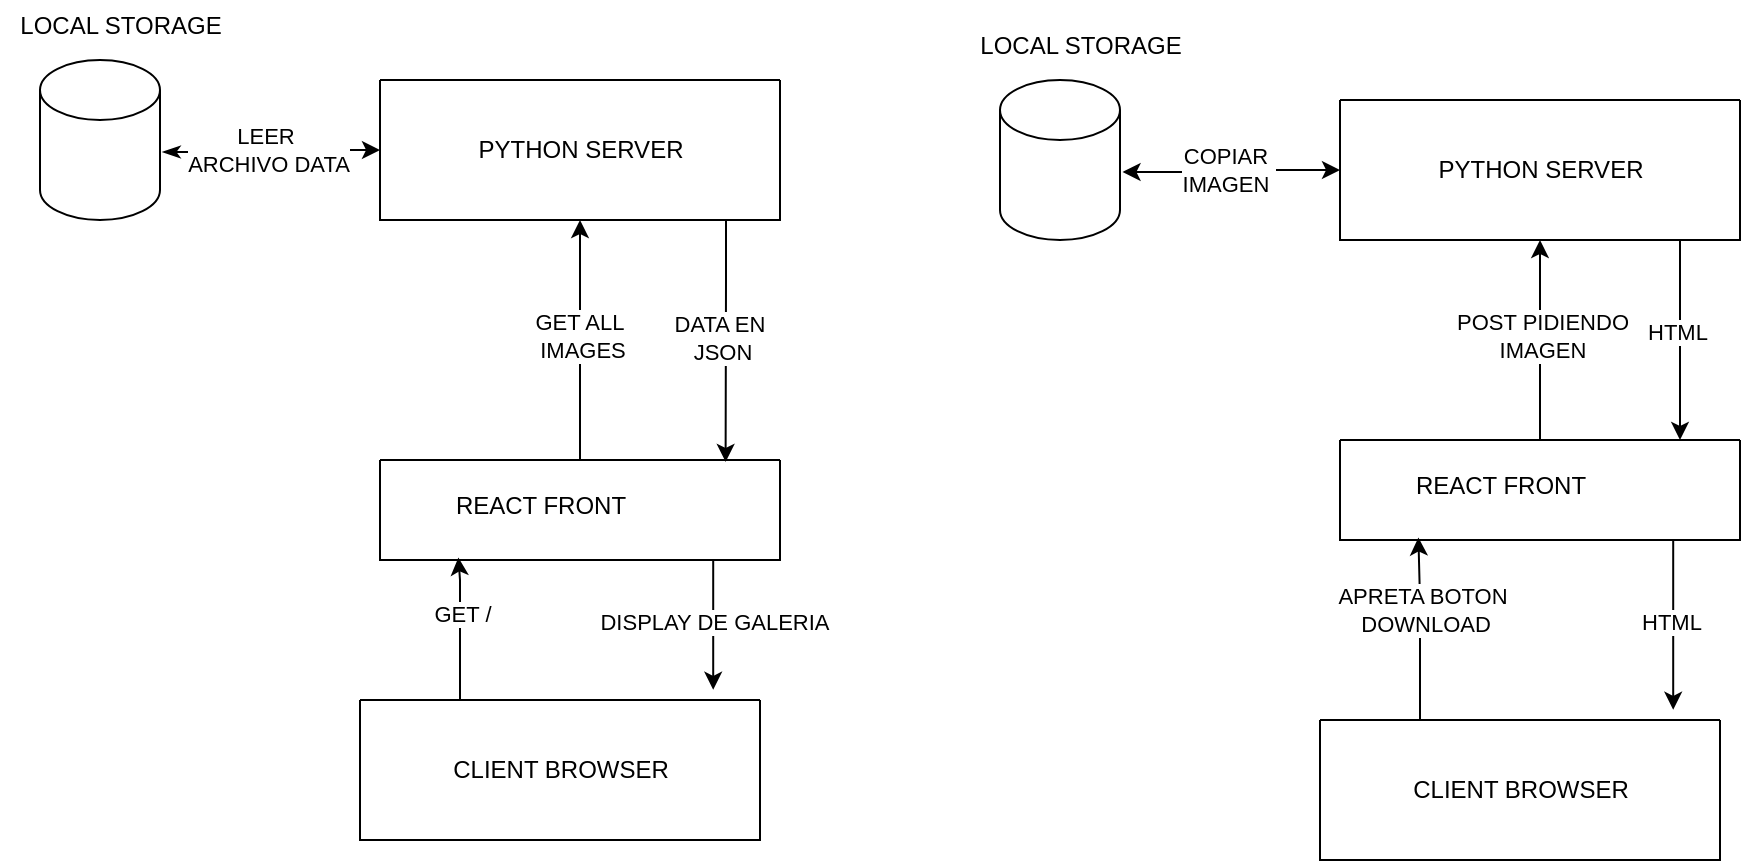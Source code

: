 <mxfile version="24.4.2" type="device">
  <diagram name="Page-1" id="rTv-0CIANCu0vqOWoE32">
    <mxGraphModel dx="1850" dy="537" grid="1" gridSize="10" guides="1" tooltips="1" connect="1" arrows="1" fold="1" page="1" pageScale="1" pageWidth="850" pageHeight="1100" math="0" shadow="0">
      <root>
        <mxCell id="0" />
        <mxCell id="1" parent="0" />
        <mxCell id="5TsTM2TnSopxKeyKzSk4-2" value="" style="swimlane;startSize=0;fontSize=13;" vertex="1" parent="1">
          <mxGeometry x="160" y="110" width="200" height="70" as="geometry" />
        </mxCell>
        <mxCell id="5TsTM2TnSopxKeyKzSk4-6" value="PYTHON SERVER" style="text;html=1;align=center;verticalAlign=middle;resizable=0;points=[];autosize=1;strokeColor=none;fillColor=none;" vertex="1" parent="5TsTM2TnSopxKeyKzSk4-2">
          <mxGeometry x="35" y="20" width="130" height="30" as="geometry" />
        </mxCell>
        <mxCell id="5TsTM2TnSopxKeyKzSk4-5" value="" style="swimlane;startSize=0;" vertex="1" parent="1">
          <mxGeometry x="150" y="420" width="200" height="70" as="geometry" />
        </mxCell>
        <mxCell id="5TsTM2TnSopxKeyKzSk4-8" value="CLIENT BROWSER" style="text;html=1;align=center;verticalAlign=middle;resizable=0;points=[];autosize=1;strokeColor=none;fillColor=none;" vertex="1" parent="5TsTM2TnSopxKeyKzSk4-5">
          <mxGeometry x="35" y="20" width="130" height="30" as="geometry" />
        </mxCell>
        <mxCell id="5TsTM2TnSopxKeyKzSk4-11" value="" style="group" vertex="1" connectable="0" parent="1">
          <mxGeometry x="160" y="300" width="200" height="50" as="geometry" />
        </mxCell>
        <mxCell id="5TsTM2TnSopxKeyKzSk4-4" value="" style="swimlane;startSize=0;" vertex="1" parent="5TsTM2TnSopxKeyKzSk4-11">
          <mxGeometry width="200" height="50" as="geometry" />
        </mxCell>
        <mxCell id="5TsTM2TnSopxKeyKzSk4-7" value="REACT FRONT" style="text;html=1;align=center;verticalAlign=middle;resizable=0;points=[];autosize=1;strokeColor=none;fillColor=none;" vertex="1" parent="5TsTM2TnSopxKeyKzSk4-11">
          <mxGeometry x="25" y="8" width="110" height="30" as="geometry" />
        </mxCell>
        <mxCell id="5TsTM2TnSopxKeyKzSk4-12" value="" style="group" vertex="1" connectable="0" parent="1">
          <mxGeometry x="-30" y="70" width="120" height="110" as="geometry" />
        </mxCell>
        <mxCell id="5TsTM2TnSopxKeyKzSk4-1" value="" style="shape=cylinder3;whiteSpace=wrap;html=1;boundedLbl=1;backgroundOutline=1;size=15;" vertex="1" parent="5TsTM2TnSopxKeyKzSk4-12">
          <mxGeometry x="20" y="30" width="60" height="80" as="geometry" />
        </mxCell>
        <mxCell id="5TsTM2TnSopxKeyKzSk4-10" value="LOCAL STORAGE&lt;div&gt;&lt;br&gt;&lt;/div&gt;" style="text;html=1;align=center;verticalAlign=middle;resizable=0;points=[];autosize=1;strokeColor=none;fillColor=none;" vertex="1" parent="5TsTM2TnSopxKeyKzSk4-12">
          <mxGeometry width="120" height="40" as="geometry" />
        </mxCell>
        <mxCell id="5TsTM2TnSopxKeyKzSk4-13" style="edgeStyle=orthogonalEdgeStyle;rounded=0;orthogonalLoop=1;jettySize=auto;html=1;entryX=0.196;entryY=0.975;entryDx=0;entryDy=0;entryPerimeter=0;" edge="1" parent="1" target="5TsTM2TnSopxKeyKzSk4-4">
          <mxGeometry relative="1" as="geometry">
            <mxPoint x="199" y="420" as="sourcePoint" />
            <Array as="points">
              <mxPoint x="200" y="360" />
              <mxPoint x="199" y="360" />
            </Array>
          </mxGeometry>
        </mxCell>
        <mxCell id="5TsTM2TnSopxKeyKzSk4-14" value="GET /" style="edgeLabel;html=1;align=center;verticalAlign=middle;resizable=0;points=[];" vertex="1" connectable="0" parent="5TsTM2TnSopxKeyKzSk4-13">
          <mxGeometry x="0.214" y="-1" relative="1" as="geometry">
            <mxPoint as="offset" />
          </mxGeometry>
        </mxCell>
        <mxCell id="5TsTM2TnSopxKeyKzSk4-15" style="edgeStyle=orthogonalEdgeStyle;rounded=0;orthogonalLoop=1;jettySize=auto;html=1;entryX=0.5;entryY=1;entryDx=0;entryDy=0;" edge="1" parent="1" source="5TsTM2TnSopxKeyKzSk4-4" target="5TsTM2TnSopxKeyKzSk4-2">
          <mxGeometry relative="1" as="geometry">
            <Array as="points">
              <mxPoint x="260" y="210" />
              <mxPoint x="260" y="210" />
            </Array>
          </mxGeometry>
        </mxCell>
        <mxCell id="5TsTM2TnSopxKeyKzSk4-16" value="GET ALL&amp;nbsp;&lt;div&gt;IMAGES&lt;/div&gt;" style="edgeLabel;html=1;align=center;verticalAlign=middle;resizable=0;points=[];" vertex="1" connectable="0" parent="5TsTM2TnSopxKeyKzSk4-15">
          <mxGeometry x="0.043" y="-1" relative="1" as="geometry">
            <mxPoint as="offset" />
          </mxGeometry>
        </mxCell>
        <mxCell id="5TsTM2TnSopxKeyKzSk4-19" style="edgeStyle=orthogonalEdgeStyle;rounded=0;orthogonalLoop=1;jettySize=auto;html=1;entryX=1.021;entryY=0.575;entryDx=0;entryDy=0;entryPerimeter=0;endArrow=classicThin;endFill=1;startArrow=classic;startFill=1;" edge="1" parent="1" source="5TsTM2TnSopxKeyKzSk4-2" target="5TsTM2TnSopxKeyKzSk4-1">
          <mxGeometry relative="1" as="geometry" />
        </mxCell>
        <mxCell id="5TsTM2TnSopxKeyKzSk4-20" value="LEER&amp;nbsp;&lt;div&gt;ARCHIVO DATA&lt;/div&gt;" style="edgeLabel;html=1;align=center;verticalAlign=middle;resizable=0;points=[];" vertex="1" connectable="0" parent="5TsTM2TnSopxKeyKzSk4-19">
          <mxGeometry x="0.003" y="-1" relative="1" as="geometry">
            <mxPoint as="offset" />
          </mxGeometry>
        </mxCell>
        <mxCell id="5TsTM2TnSopxKeyKzSk4-21" style="edgeStyle=orthogonalEdgeStyle;rounded=0;orthogonalLoop=1;jettySize=auto;html=1;entryX=0.883;entryY=-0.073;entryDx=0;entryDy=0;entryPerimeter=0;" edge="1" parent="1" source="5TsTM2TnSopxKeyKzSk4-4" target="5TsTM2TnSopxKeyKzSk4-5">
          <mxGeometry relative="1" as="geometry">
            <Array as="points">
              <mxPoint x="327" y="375" />
            </Array>
          </mxGeometry>
        </mxCell>
        <mxCell id="5TsTM2TnSopxKeyKzSk4-22" value="DISPLAY DE GALERIA" style="edgeLabel;html=1;align=center;verticalAlign=middle;resizable=0;points=[];" vertex="1" connectable="0" parent="5TsTM2TnSopxKeyKzSk4-21">
          <mxGeometry x="-0.047" relative="1" as="geometry">
            <mxPoint as="offset" />
          </mxGeometry>
        </mxCell>
        <mxCell id="5TsTM2TnSopxKeyKzSk4-43" style="edgeStyle=orthogonalEdgeStyle;rounded=0;orthogonalLoop=1;jettySize=auto;html=1;" edge="1" parent="1" source="5TsTM2TnSopxKeyKzSk4-45">
          <mxGeometry relative="1" as="geometry">
            <mxPoint x="810" y="290" as="targetPoint" />
            <Array as="points">
              <mxPoint x="810" y="260" />
              <mxPoint x="810" y="260" />
            </Array>
          </mxGeometry>
        </mxCell>
        <mxCell id="5TsTM2TnSopxKeyKzSk4-44" value="HTML&amp;nbsp;" style="edgeLabel;html=1;align=center;verticalAlign=middle;resizable=0;points=[];" vertex="1" connectable="0" parent="5TsTM2TnSopxKeyKzSk4-43">
          <mxGeometry x="-0.092" relative="1" as="geometry">
            <mxPoint as="offset" />
          </mxGeometry>
        </mxCell>
        <mxCell id="5TsTM2TnSopxKeyKzSk4-45" value="" style="swimlane;startSize=0;fontSize=13;" vertex="1" parent="1">
          <mxGeometry x="640" y="120" width="200" height="70" as="geometry" />
        </mxCell>
        <mxCell id="5TsTM2TnSopxKeyKzSk4-46" value="PYTHON SERVER" style="text;html=1;align=center;verticalAlign=middle;resizable=0;points=[];autosize=1;strokeColor=none;fillColor=none;" vertex="1" parent="5TsTM2TnSopxKeyKzSk4-45">
          <mxGeometry x="35" y="20" width="130" height="30" as="geometry" />
        </mxCell>
        <mxCell id="5TsTM2TnSopxKeyKzSk4-47" value="" style="swimlane;startSize=0;" vertex="1" parent="1">
          <mxGeometry x="630" y="430" width="200" height="70" as="geometry" />
        </mxCell>
        <mxCell id="5TsTM2TnSopxKeyKzSk4-48" value="CLIENT BROWSER" style="text;html=1;align=center;verticalAlign=middle;resizable=0;points=[];autosize=1;strokeColor=none;fillColor=none;" vertex="1" parent="5TsTM2TnSopxKeyKzSk4-47">
          <mxGeometry x="35" y="20" width="130" height="30" as="geometry" />
        </mxCell>
        <mxCell id="5TsTM2TnSopxKeyKzSk4-49" value="" style="group" vertex="1" connectable="0" parent="1">
          <mxGeometry x="640" y="290" width="200" height="50" as="geometry" />
        </mxCell>
        <mxCell id="5TsTM2TnSopxKeyKzSk4-50" value="" style="swimlane;startSize=0;" vertex="1" parent="5TsTM2TnSopxKeyKzSk4-49">
          <mxGeometry width="200" height="50" as="geometry" />
        </mxCell>
        <mxCell id="5TsTM2TnSopxKeyKzSk4-51" value="REACT FRONT" style="text;html=1;align=center;verticalAlign=middle;resizable=0;points=[];autosize=1;strokeColor=none;fillColor=none;" vertex="1" parent="5TsTM2TnSopxKeyKzSk4-49">
          <mxGeometry x="25" y="8" width="110" height="30" as="geometry" />
        </mxCell>
        <mxCell id="5TsTM2TnSopxKeyKzSk4-52" value="" style="group" vertex="1" connectable="0" parent="1">
          <mxGeometry x="450" y="80" width="120" height="110" as="geometry" />
        </mxCell>
        <mxCell id="5TsTM2TnSopxKeyKzSk4-53" value="" style="shape=cylinder3;whiteSpace=wrap;html=1;boundedLbl=1;backgroundOutline=1;size=15;" vertex="1" parent="5TsTM2TnSopxKeyKzSk4-52">
          <mxGeometry x="20" y="30" width="60" height="80" as="geometry" />
        </mxCell>
        <mxCell id="5TsTM2TnSopxKeyKzSk4-54" value="LOCAL STORAGE&lt;div&gt;&lt;br&gt;&lt;/div&gt;" style="text;html=1;align=center;verticalAlign=middle;resizable=0;points=[];autosize=1;strokeColor=none;fillColor=none;" vertex="1" parent="5TsTM2TnSopxKeyKzSk4-52">
          <mxGeometry width="120" height="40" as="geometry" />
        </mxCell>
        <mxCell id="5TsTM2TnSopxKeyKzSk4-55" style="edgeStyle=orthogonalEdgeStyle;rounded=0;orthogonalLoop=1;jettySize=auto;html=1;entryX=0.196;entryY=0.975;entryDx=0;entryDy=0;entryPerimeter=0;" edge="1" parent="1" target="5TsTM2TnSopxKeyKzSk4-50">
          <mxGeometry relative="1" as="geometry">
            <mxPoint x="679" y="430" as="sourcePoint" />
            <Array as="points">
              <mxPoint x="680" y="370" />
              <mxPoint x="679" y="370" />
            </Array>
          </mxGeometry>
        </mxCell>
        <mxCell id="5TsTM2TnSopxKeyKzSk4-56" value="APRETA BOTON&lt;div&gt;&amp;nbsp;DOWNLOAD&lt;/div&gt;" style="edgeLabel;html=1;align=center;verticalAlign=middle;resizable=0;points=[];" vertex="1" connectable="0" parent="5TsTM2TnSopxKeyKzSk4-55">
          <mxGeometry x="0.214" y="-1" relative="1" as="geometry">
            <mxPoint as="offset" />
          </mxGeometry>
        </mxCell>
        <mxCell id="5TsTM2TnSopxKeyKzSk4-57" style="edgeStyle=orthogonalEdgeStyle;rounded=0;orthogonalLoop=1;jettySize=auto;html=1;entryX=0.5;entryY=1;entryDx=0;entryDy=0;" edge="1" parent="1" source="5TsTM2TnSopxKeyKzSk4-50" target="5TsTM2TnSopxKeyKzSk4-45">
          <mxGeometry relative="1" as="geometry" />
        </mxCell>
        <mxCell id="5TsTM2TnSopxKeyKzSk4-58" value="POST PIDIENDO&lt;div&gt;IMAGEN&lt;/div&gt;" style="edgeLabel;html=1;align=center;verticalAlign=middle;resizable=0;points=[];" vertex="1" connectable="0" parent="5TsTM2TnSopxKeyKzSk4-57">
          <mxGeometry x="0.043" y="-1" relative="1" as="geometry">
            <mxPoint as="offset" />
          </mxGeometry>
        </mxCell>
        <mxCell id="5TsTM2TnSopxKeyKzSk4-59" style="edgeStyle=orthogonalEdgeStyle;rounded=0;orthogonalLoop=1;jettySize=auto;html=1;entryX=1.021;entryY=0.575;entryDx=0;entryDy=0;entryPerimeter=0;startArrow=classic;startFill=1;" edge="1" parent="1" source="5TsTM2TnSopxKeyKzSk4-45" target="5TsTM2TnSopxKeyKzSk4-53">
          <mxGeometry relative="1" as="geometry" />
        </mxCell>
        <mxCell id="5TsTM2TnSopxKeyKzSk4-60" value="COPIAR&amp;nbsp;&lt;div&gt;IMAGEN&amp;nbsp;&lt;/div&gt;" style="edgeLabel;html=1;align=center;verticalAlign=middle;resizable=0;points=[];" vertex="1" connectable="0" parent="5TsTM2TnSopxKeyKzSk4-59">
          <mxGeometry x="0.003" y="-1" relative="1" as="geometry">
            <mxPoint as="offset" />
          </mxGeometry>
        </mxCell>
        <mxCell id="5TsTM2TnSopxKeyKzSk4-61" style="edgeStyle=orthogonalEdgeStyle;rounded=0;orthogonalLoop=1;jettySize=auto;html=1;entryX=0.883;entryY=-0.073;entryDx=0;entryDy=0;entryPerimeter=0;" edge="1" parent="1" source="5TsTM2TnSopxKeyKzSk4-50" target="5TsTM2TnSopxKeyKzSk4-47">
          <mxGeometry relative="1" as="geometry">
            <Array as="points">
              <mxPoint x="807" y="385" />
            </Array>
          </mxGeometry>
        </mxCell>
        <mxCell id="5TsTM2TnSopxKeyKzSk4-62" value="HTML&amp;nbsp;" style="edgeLabel;html=1;align=center;verticalAlign=middle;resizable=0;points=[];" vertex="1" connectable="0" parent="5TsTM2TnSopxKeyKzSk4-61">
          <mxGeometry x="-0.047" relative="1" as="geometry">
            <mxPoint as="offset" />
          </mxGeometry>
        </mxCell>
        <mxCell id="5TsTM2TnSopxKeyKzSk4-63" style="edgeStyle=orthogonalEdgeStyle;rounded=0;orthogonalLoop=1;jettySize=auto;html=1;entryX=0.864;entryY=0.019;entryDx=0;entryDy=0;entryPerimeter=0;" edge="1" parent="1" source="5TsTM2TnSopxKeyKzSk4-2" target="5TsTM2TnSopxKeyKzSk4-4">
          <mxGeometry relative="1" as="geometry">
            <Array as="points">
              <mxPoint x="333" y="210" />
              <mxPoint x="333" y="210" />
            </Array>
          </mxGeometry>
        </mxCell>
        <mxCell id="5TsTM2TnSopxKeyKzSk4-64" value="DATA EN&amp;nbsp;&lt;div&gt;JSON&lt;/div&gt;" style="edgeLabel;html=1;align=center;verticalAlign=middle;resizable=0;points=[];" vertex="1" connectable="0" parent="5TsTM2TnSopxKeyKzSk4-63">
          <mxGeometry x="-0.027" y="-2" relative="1" as="geometry">
            <mxPoint as="offset" />
          </mxGeometry>
        </mxCell>
      </root>
    </mxGraphModel>
  </diagram>
</mxfile>

